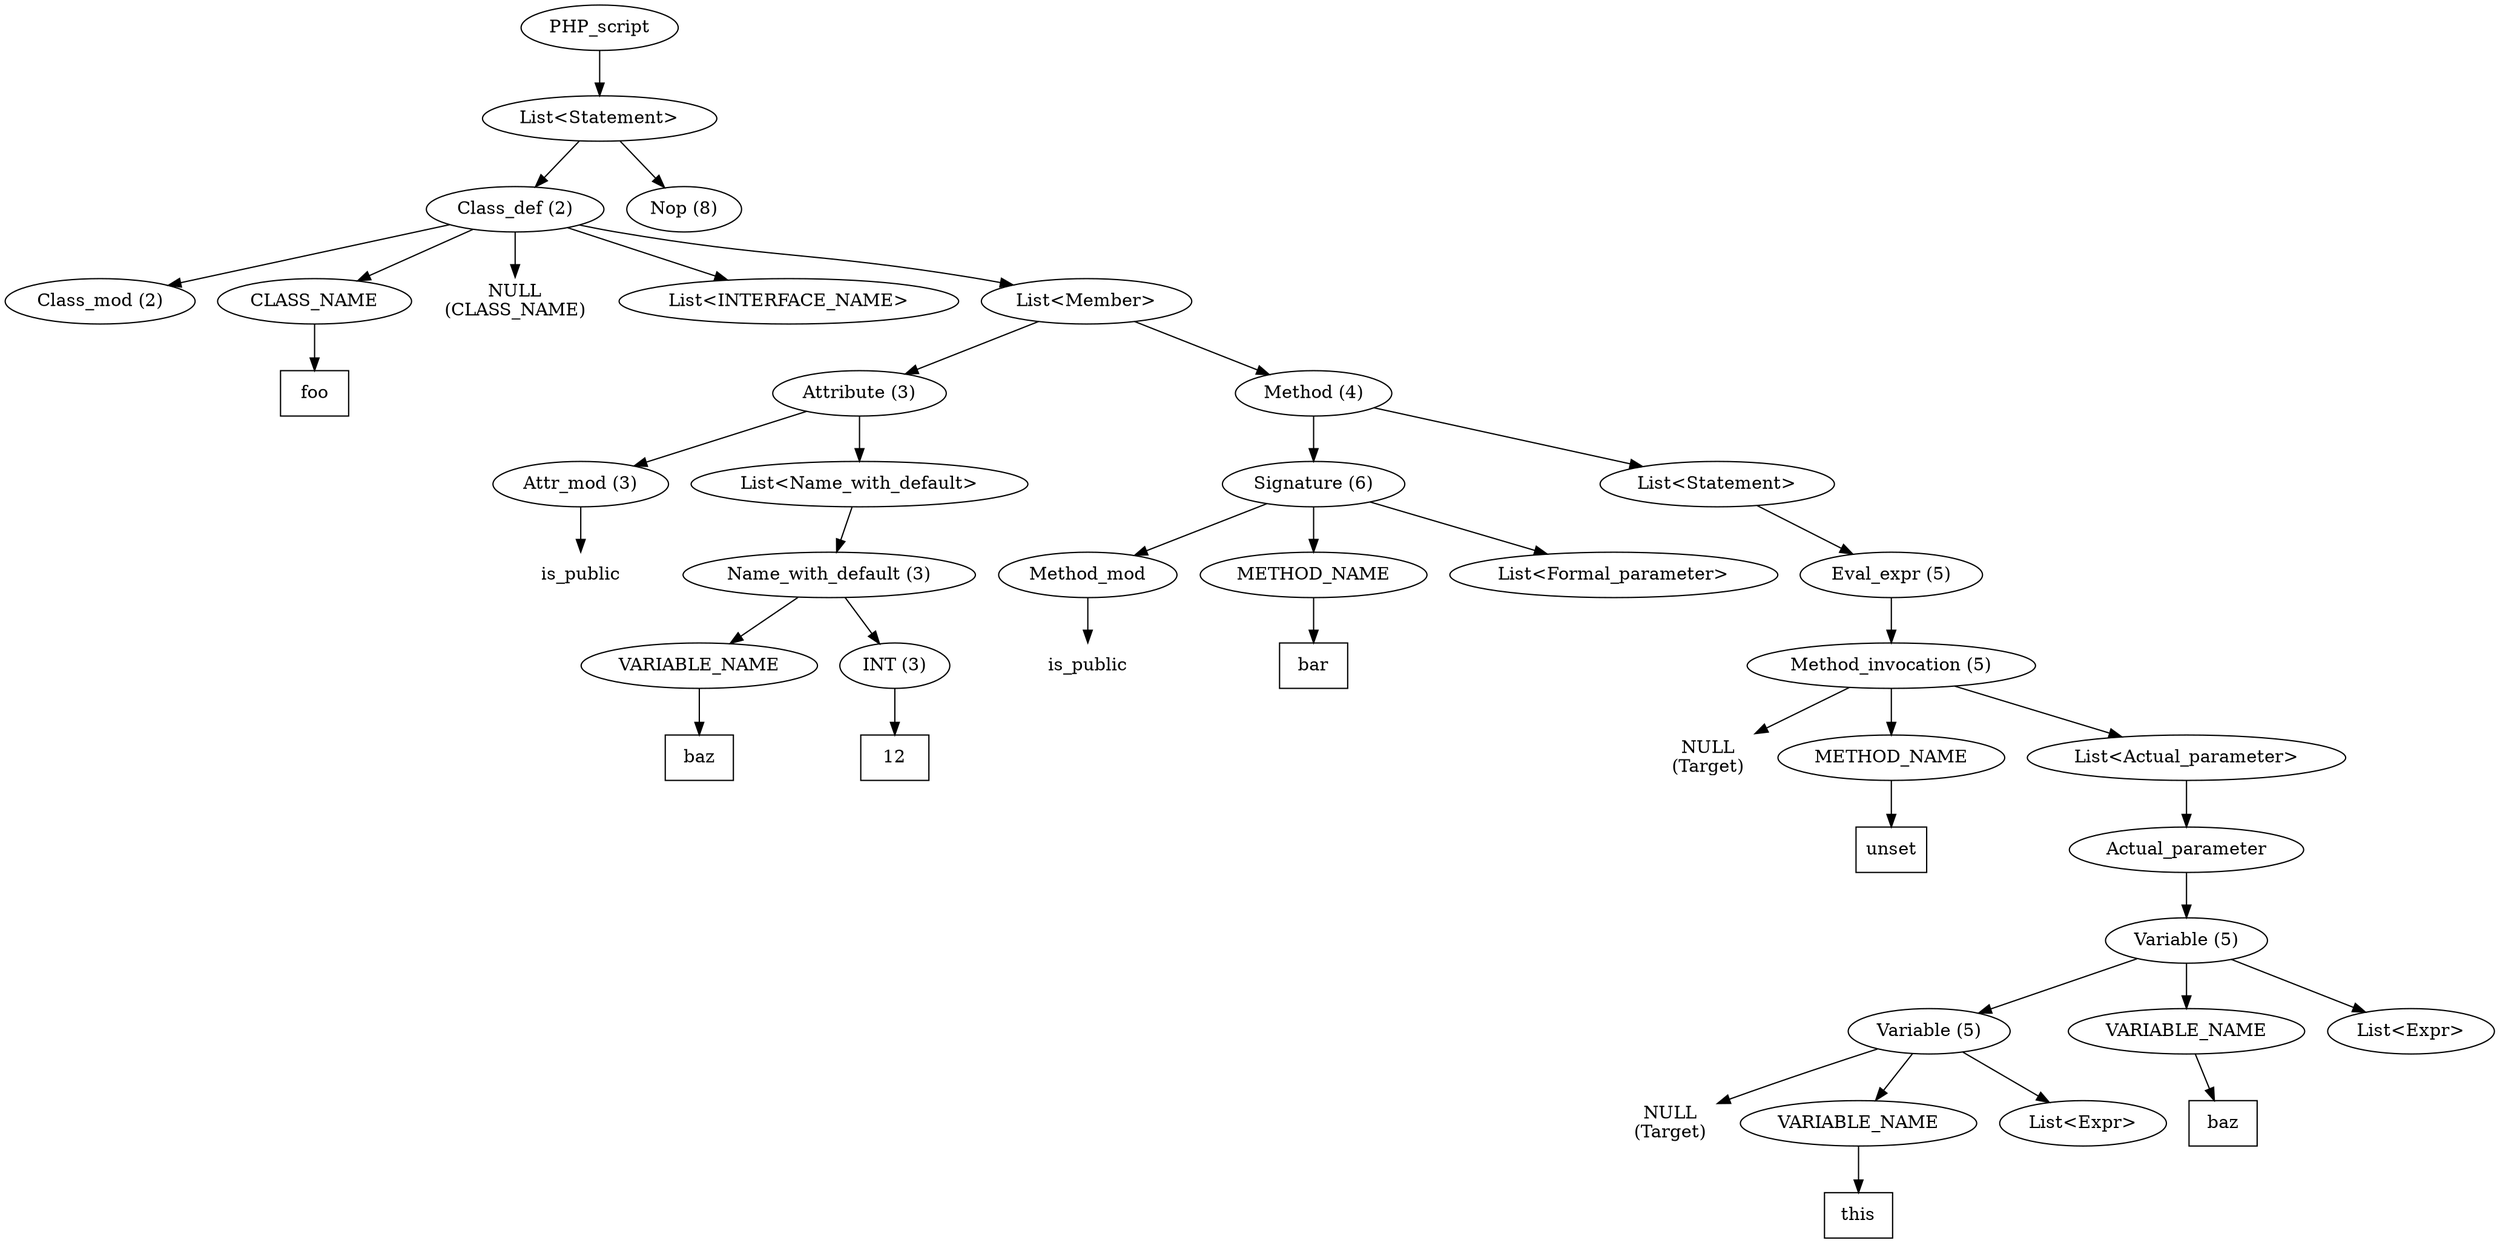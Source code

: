 /*
 * AST in dot format generated by phc -- the PHP compiler
 */

digraph AST {
ordering=out;
node_0 [label="PHP_script"];
node_1 [label="List<Statement>"];
node_0 -> node_1;
node_2 [label="Class_def (2)"];
node_1 -> node_2;
node_3 [label="Class_mod (2)"];
node_2 -> node_3;
node_4 [label="CLASS_NAME"];
node_2 -> node_4;
node_5 [label="foo", shape=box]
node_4 -> node_5;
node_6 [label="NULL\n(CLASS_NAME)", shape=plaintext]
node_2 -> node_6;
node_7 [label="List<INTERFACE_NAME>"];
node_2 -> node_7;
node_8 [label="List<Member>"];
node_2 -> node_8;
node_9 [label="Attribute (3)"];
node_8 -> node_9;
node_10 [label="Attr_mod (3)"];
node_9 -> node_10;
node_11 [label="is_public", shape=plaintext]
node_10 -> node_11;
node_12 [label="List<Name_with_default>"];
node_9 -> node_12;
node_13 [label="Name_with_default (3)"];
node_12 -> node_13;
node_14 [label="VARIABLE_NAME"];
node_13 -> node_14;
node_15 [label="baz", shape=box]
node_14 -> node_15;
node_16 [label="INT (3)"];
node_13 -> node_16;
node_17 [label="12", shape=box]
node_16 -> node_17;
node_18 [label="Method (4)"];
node_8 -> node_18;
node_19 [label="Signature (6)"];
node_18 -> node_19;
node_20 [label="Method_mod"];
node_19 -> node_20;
node_21 [label="is_public", shape=plaintext]
node_20 -> node_21;
node_22 [label="METHOD_NAME"];
node_19 -> node_22;
node_23 [label="bar", shape=box]
node_22 -> node_23;
node_24 [label="List<Formal_parameter>"];
node_19 -> node_24;
node_25 [label="List<Statement>"];
node_18 -> node_25;
node_26 [label="Eval_expr (5)"];
node_25 -> node_26;
node_27 [label="Method_invocation (5)"];
node_26 -> node_27;
node_28 [label="NULL\n(Target)", shape=plaintext]
node_27 -> node_28;
node_29 [label="METHOD_NAME"];
node_27 -> node_29;
node_30 [label="unset", shape=box]
node_29 -> node_30;
node_31 [label="List<Actual_parameter>"];
node_27 -> node_31;
node_32 [label="Actual_parameter"];
node_31 -> node_32;
node_33 [label="Variable (5)"];
node_32 -> node_33;
node_34 [label="Variable (5)"];
node_33 -> node_34;
node_35 [label="NULL\n(Target)", shape=plaintext]
node_34 -> node_35;
node_36 [label="VARIABLE_NAME"];
node_34 -> node_36;
node_37 [label="this", shape=box]
node_36 -> node_37;
node_38 [label="List<Expr>"];
node_34 -> node_38;
node_39 [label="VARIABLE_NAME"];
node_33 -> node_39;
node_40 [label="baz", shape=box]
node_39 -> node_40;
node_41 [label="List<Expr>"];
node_33 -> node_41;
node_42 [label="Nop (8)"];
node_1 -> node_42;
}